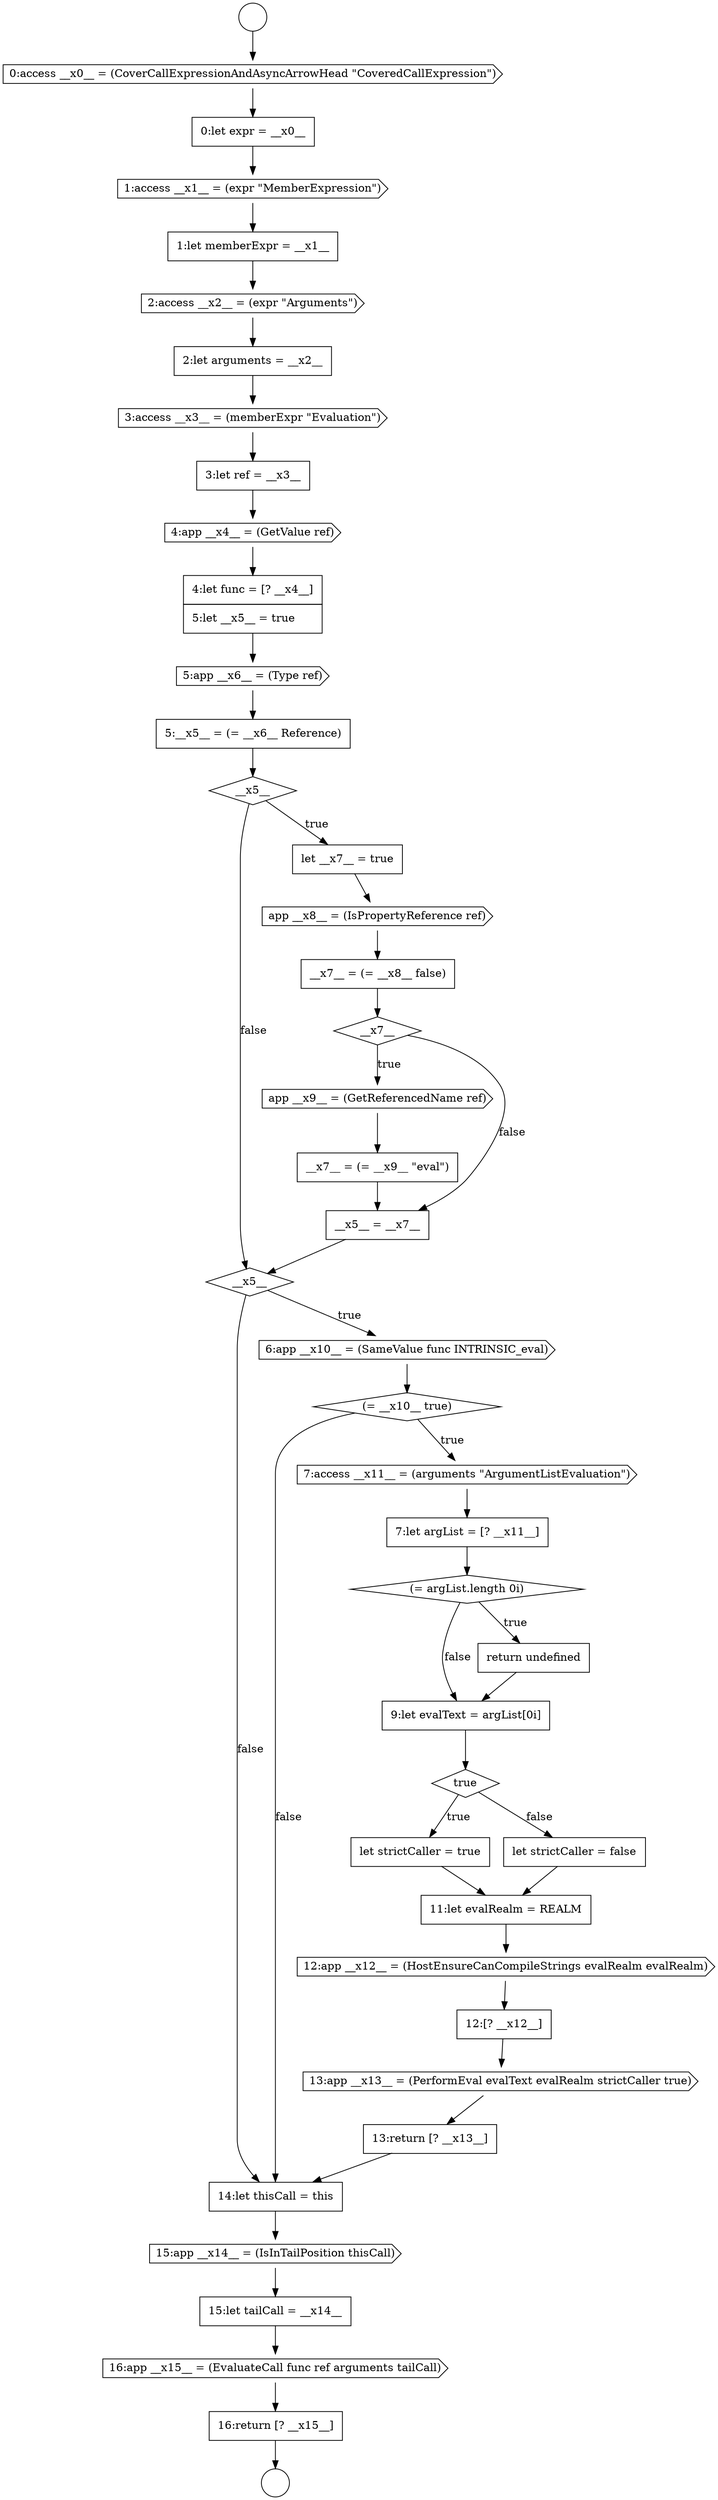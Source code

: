 digraph {
  node4215 [shape=none, margin=0, label=<<font color="black">
    <table border="0" cellborder="1" cellspacing="0" cellpadding="10">
      <tr><td align="left">11:let evalRealm = REALM</td></tr>
    </table>
  </font>> color="black" fillcolor="white" style=filled]
  node4220 [shape=none, margin=0, label=<<font color="black">
    <table border="0" cellborder="1" cellspacing="0" cellpadding="10">
      <tr><td align="left">14:let thisCall = this</td></tr>
    </table>
  </font>> color="black" fillcolor="white" style=filled]
  node4198 [shape=cds, label=<<font color="black">app __x8__ = (IsPropertyReference ref)</font>> color="black" fillcolor="white" style=filled]
  node4224 [shape=none, margin=0, label=<<font color="black">
    <table border="0" cellborder="1" cellspacing="0" cellpadding="10">
      <tr><td align="left">16:return [? __x15__]</td></tr>
    </table>
  </font>> color="black" fillcolor="white" style=filled]
  node4194 [shape=cds, label=<<font color="black">5:app __x6__ = (Type ref)</font>> color="black" fillcolor="white" style=filled]
  node4205 [shape=cds, label=<<font color="black">6:app __x10__ = (SameValue func INTRINSIC_eval)</font>> color="black" fillcolor="white" style=filled]
  node4211 [shape=none, margin=0, label=<<font color="black">
    <table border="0" cellborder="1" cellspacing="0" cellpadding="10">
      <tr><td align="left">9:let evalText = argList[0i]</td></tr>
    </table>
  </font>> color="black" fillcolor="white" style=filled]
  node4204 [shape=diamond, label=<<font color="black">__x5__</font>> color="black" fillcolor="white" style=filled]
  node4219 [shape=none, margin=0, label=<<font color="black">
    <table border="0" cellborder="1" cellspacing="0" cellpadding="10">
      <tr><td align="left">13:return [? __x13__]</td></tr>
    </table>
  </font>> color="black" fillcolor="white" style=filled]
  node4191 [shape=none, margin=0, label=<<font color="black">
    <table border="0" cellborder="1" cellspacing="0" cellpadding="10">
      <tr><td align="left">3:let ref = __x3__</td></tr>
    </table>
  </font>> color="black" fillcolor="white" style=filled]
  node4223 [shape=cds, label=<<font color="black">16:app __x15__ = (EvaluateCall func ref arguments tailCall)</font>> color="black" fillcolor="white" style=filled]
  node4213 [shape=none, margin=0, label=<<font color="black">
    <table border="0" cellborder="1" cellspacing="0" cellpadding="10">
      <tr><td align="left">let strictCaller = true</td></tr>
    </table>
  </font>> color="black" fillcolor="white" style=filled]
  node4207 [shape=cds, label=<<font color="black">7:access __x11__ = (arguments &quot;ArgumentListEvaluation&quot;)</font>> color="black" fillcolor="white" style=filled]
  node4200 [shape=diamond, label=<<font color="black">__x7__</font>> color="black" fillcolor="white" style=filled]
  node4185 [shape=none, margin=0, label=<<font color="black">
    <table border="0" cellborder="1" cellspacing="0" cellpadding="10">
      <tr><td align="left">0:let expr = __x0__</td></tr>
    </table>
  </font>> color="black" fillcolor="white" style=filled]
  node4189 [shape=none, margin=0, label=<<font color="black">
    <table border="0" cellborder="1" cellspacing="0" cellpadding="10">
      <tr><td align="left">2:let arguments = __x2__</td></tr>
    </table>
  </font>> color="black" fillcolor="white" style=filled]
  node4188 [shape=cds, label=<<font color="black">2:access __x2__ = (expr &quot;Arguments&quot;)</font>> color="black" fillcolor="white" style=filled]
  node4201 [shape=cds, label=<<font color="black">app __x9__ = (GetReferencedName ref)</font>> color="black" fillcolor="white" style=filled]
  node4183 [shape=circle label=" " color="black" fillcolor="white" style=filled]
  node4199 [shape=none, margin=0, label=<<font color="black">
    <table border="0" cellborder="1" cellspacing="0" cellpadding="10">
      <tr><td align="left">__x7__ = (= __x8__ false)</td></tr>
    </table>
  </font>> color="black" fillcolor="white" style=filled]
  node4216 [shape=cds, label=<<font color="black">12:app __x12__ = (HostEnsureCanCompileStrings evalRealm evalRealm)</font>> color="black" fillcolor="white" style=filled]
  node4192 [shape=cds, label=<<font color="black">4:app __x4__ = (GetValue ref)</font>> color="black" fillcolor="white" style=filled]
  node4187 [shape=none, margin=0, label=<<font color="black">
    <table border="0" cellborder="1" cellspacing="0" cellpadding="10">
      <tr><td align="left">1:let memberExpr = __x1__</td></tr>
    </table>
  </font>> color="black" fillcolor="white" style=filled]
  node4184 [shape=cds, label=<<font color="black">0:access __x0__ = (CoverCallExpressionAndAsyncArrowHead &quot;CoveredCallExpression&quot;)</font>> color="black" fillcolor="white" style=filled]
  node4195 [shape=none, margin=0, label=<<font color="black">
    <table border="0" cellborder="1" cellspacing="0" cellpadding="10">
      <tr><td align="left">5:__x5__ = (= __x6__ Reference)</td></tr>
    </table>
  </font>> color="black" fillcolor="white" style=filled]
  node4212 [shape=diamond, label=<<font color="black">true</font>> color="black" fillcolor="white" style=filled]
  node4186 [shape=cds, label=<<font color="black">1:access __x1__ = (expr &quot;MemberExpression&quot;)</font>> color="black" fillcolor="white" style=filled]
  node4218 [shape=cds, label=<<font color="black">13:app __x13__ = (PerformEval evalText evalRealm strictCaller true)</font>> color="black" fillcolor="white" style=filled]
  node4203 [shape=none, margin=0, label=<<font color="black">
    <table border="0" cellborder="1" cellspacing="0" cellpadding="10">
      <tr><td align="left">__x5__ = __x7__</td></tr>
    </table>
  </font>> color="black" fillcolor="white" style=filled]
  node4208 [shape=none, margin=0, label=<<font color="black">
    <table border="0" cellborder="1" cellspacing="0" cellpadding="10">
      <tr><td align="left">7:let argList = [? __x11__]</td></tr>
    </table>
  </font>> color="black" fillcolor="white" style=filled]
  node4196 [shape=diamond, label=<<font color="black">__x5__</font>> color="black" fillcolor="white" style=filled]
  node4209 [shape=diamond, label=<<font color="black">(= argList.length 0i)</font>> color="black" fillcolor="white" style=filled]
  node4190 [shape=cds, label=<<font color="black">3:access __x3__ = (memberExpr &quot;Evaluation&quot;)</font>> color="black" fillcolor="white" style=filled]
  node4222 [shape=none, margin=0, label=<<font color="black">
    <table border="0" cellborder="1" cellspacing="0" cellpadding="10">
      <tr><td align="left">15:let tailCall = __x14__</td></tr>
    </table>
  </font>> color="black" fillcolor="white" style=filled]
  node4202 [shape=none, margin=0, label=<<font color="black">
    <table border="0" cellborder="1" cellspacing="0" cellpadding="10">
      <tr><td align="left">__x7__ = (= __x9__ &quot;eval&quot;)</td></tr>
    </table>
  </font>> color="black" fillcolor="white" style=filled]
  node4217 [shape=none, margin=0, label=<<font color="black">
    <table border="0" cellborder="1" cellspacing="0" cellpadding="10">
      <tr><td align="left">12:[? __x12__]</td></tr>
    </table>
  </font>> color="black" fillcolor="white" style=filled]
  node4182 [shape=circle label=" " color="black" fillcolor="white" style=filled]
  node4197 [shape=none, margin=0, label=<<font color="black">
    <table border="0" cellborder="1" cellspacing="0" cellpadding="10">
      <tr><td align="left">let __x7__ = true</td></tr>
    </table>
  </font>> color="black" fillcolor="white" style=filled]
  node4214 [shape=none, margin=0, label=<<font color="black">
    <table border="0" cellborder="1" cellspacing="0" cellpadding="10">
      <tr><td align="left">let strictCaller = false</td></tr>
    </table>
  </font>> color="black" fillcolor="white" style=filled]
  node4210 [shape=none, margin=0, label=<<font color="black">
    <table border="0" cellborder="1" cellspacing="0" cellpadding="10">
      <tr><td align="left">return undefined</td></tr>
    </table>
  </font>> color="black" fillcolor="white" style=filled]
  node4193 [shape=none, margin=0, label=<<font color="black">
    <table border="0" cellborder="1" cellspacing="0" cellpadding="10">
      <tr><td align="left">4:let func = [? __x4__]</td></tr>
      <tr><td align="left">5:let __x5__ = true</td></tr>
    </table>
  </font>> color="black" fillcolor="white" style=filled]
  node4206 [shape=diamond, label=<<font color="black">(= __x10__ true)</font>> color="black" fillcolor="white" style=filled]
  node4221 [shape=cds, label=<<font color="black">15:app __x14__ = (IsInTailPosition thisCall)</font>> color="black" fillcolor="white" style=filled]
  node4182 -> node4184 [ color="black"]
  node4208 -> node4209 [ color="black"]
  node4207 -> node4208 [ color="black"]
  node4185 -> node4186 [ color="black"]
  node4221 -> node4222 [ color="black"]
  node4194 -> node4195 [ color="black"]
  node4184 -> node4185 [ color="black"]
  node4217 -> node4218 [ color="black"]
  node4206 -> node4207 [label=<<font color="black">true</font>> color="black"]
  node4206 -> node4220 [label=<<font color="black">false</font>> color="black"]
  node4210 -> node4211 [ color="black"]
  node4218 -> node4219 [ color="black"]
  node4209 -> node4210 [label=<<font color="black">true</font>> color="black"]
  node4209 -> node4211 [label=<<font color="black">false</font>> color="black"]
  node4201 -> node4202 [ color="black"]
  node4215 -> node4216 [ color="black"]
  node4203 -> node4204 [ color="black"]
  node4213 -> node4215 [ color="black"]
  node4193 -> node4194 [ color="black"]
  node4216 -> node4217 [ color="black"]
  node4205 -> node4206 [ color="black"]
  node4223 -> node4224 [ color="black"]
  node4219 -> node4220 [ color="black"]
  node4198 -> node4199 [ color="black"]
  node4190 -> node4191 [ color="black"]
  node4195 -> node4196 [ color="black"]
  node4214 -> node4215 [ color="black"]
  node4188 -> node4189 [ color="black"]
  node4199 -> node4200 [ color="black"]
  node4196 -> node4197 [label=<<font color="black">true</font>> color="black"]
  node4196 -> node4204 [label=<<font color="black">false</font>> color="black"]
  node4211 -> node4212 [ color="black"]
  node4212 -> node4213 [label=<<font color="black">true</font>> color="black"]
  node4212 -> node4214 [label=<<font color="black">false</font>> color="black"]
  node4202 -> node4203 [ color="black"]
  node4192 -> node4193 [ color="black"]
  node4187 -> node4188 [ color="black"]
  node4191 -> node4192 [ color="black"]
  node4224 -> node4183 [ color="black"]
  node4222 -> node4223 [ color="black"]
  node4186 -> node4187 [ color="black"]
  node4200 -> node4201 [label=<<font color="black">true</font>> color="black"]
  node4200 -> node4203 [label=<<font color="black">false</font>> color="black"]
  node4220 -> node4221 [ color="black"]
  node4197 -> node4198 [ color="black"]
  node4204 -> node4205 [label=<<font color="black">true</font>> color="black"]
  node4204 -> node4220 [label=<<font color="black">false</font>> color="black"]
  node4189 -> node4190 [ color="black"]
}
